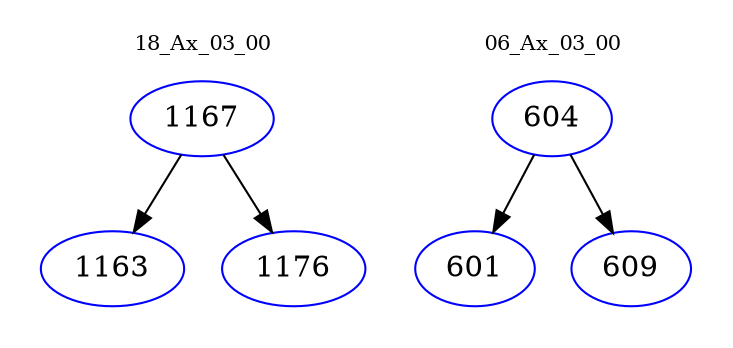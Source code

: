 digraph{
subgraph cluster_0 {
color = white
label = "18_Ax_03_00";
fontsize=10;
T0_1167 [label="1167", color="blue"]
T0_1167 -> T0_1163 [color="black"]
T0_1163 [label="1163", color="blue"]
T0_1167 -> T0_1176 [color="black"]
T0_1176 [label="1176", color="blue"]
}
subgraph cluster_1 {
color = white
label = "06_Ax_03_00";
fontsize=10;
T1_604 [label="604", color="blue"]
T1_604 -> T1_601 [color="black"]
T1_601 [label="601", color="blue"]
T1_604 -> T1_609 [color="black"]
T1_609 [label="609", color="blue"]
}
}
